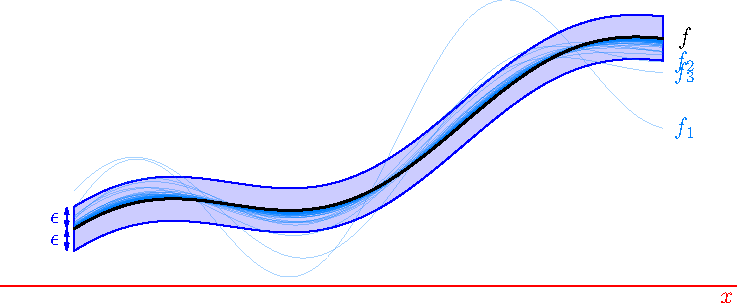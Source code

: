 import graph;
size(13cm);

real f(real x) {return .35*x + .05*sin(10*x);}
real g(real x) {return f(x) + .03;}
real h(real x) {return f(x) - .03;}

filldraw(graph(g,.1,.9)--graph(h,.9,.1)--cycle, blue+opacity(.2), blue);

for (int i=1; i<100; ++i){
  real t(real x) {return f(x) + (1/i)*.04*sin(7*x+10*i) + (1/i)*0.1*sin(13*x-0.6);}
  draw(graph(t,.1,.9), rgb(0, .5, 1)+opacity(1/3+i/200)+linewidth(0));
  if (i < 4){
    label(format("$f_%d$", i), (.93, t(.9)), rgb(0, .5, 1));
  }
}

draw(graph(f,.1,.9), linewidth(1));
label("$f$", (.93, f(.9)));

draw("$\epsilon$", (.09, g(.1))--(.09, f(.1)), blue, Arrows, PenMargins);
draw("$\epsilon$", (.09, f(.1))--(.09, h(.1)), blue, Arrows, PenMargins);

xaxis("$x$", 0, 1, red);
